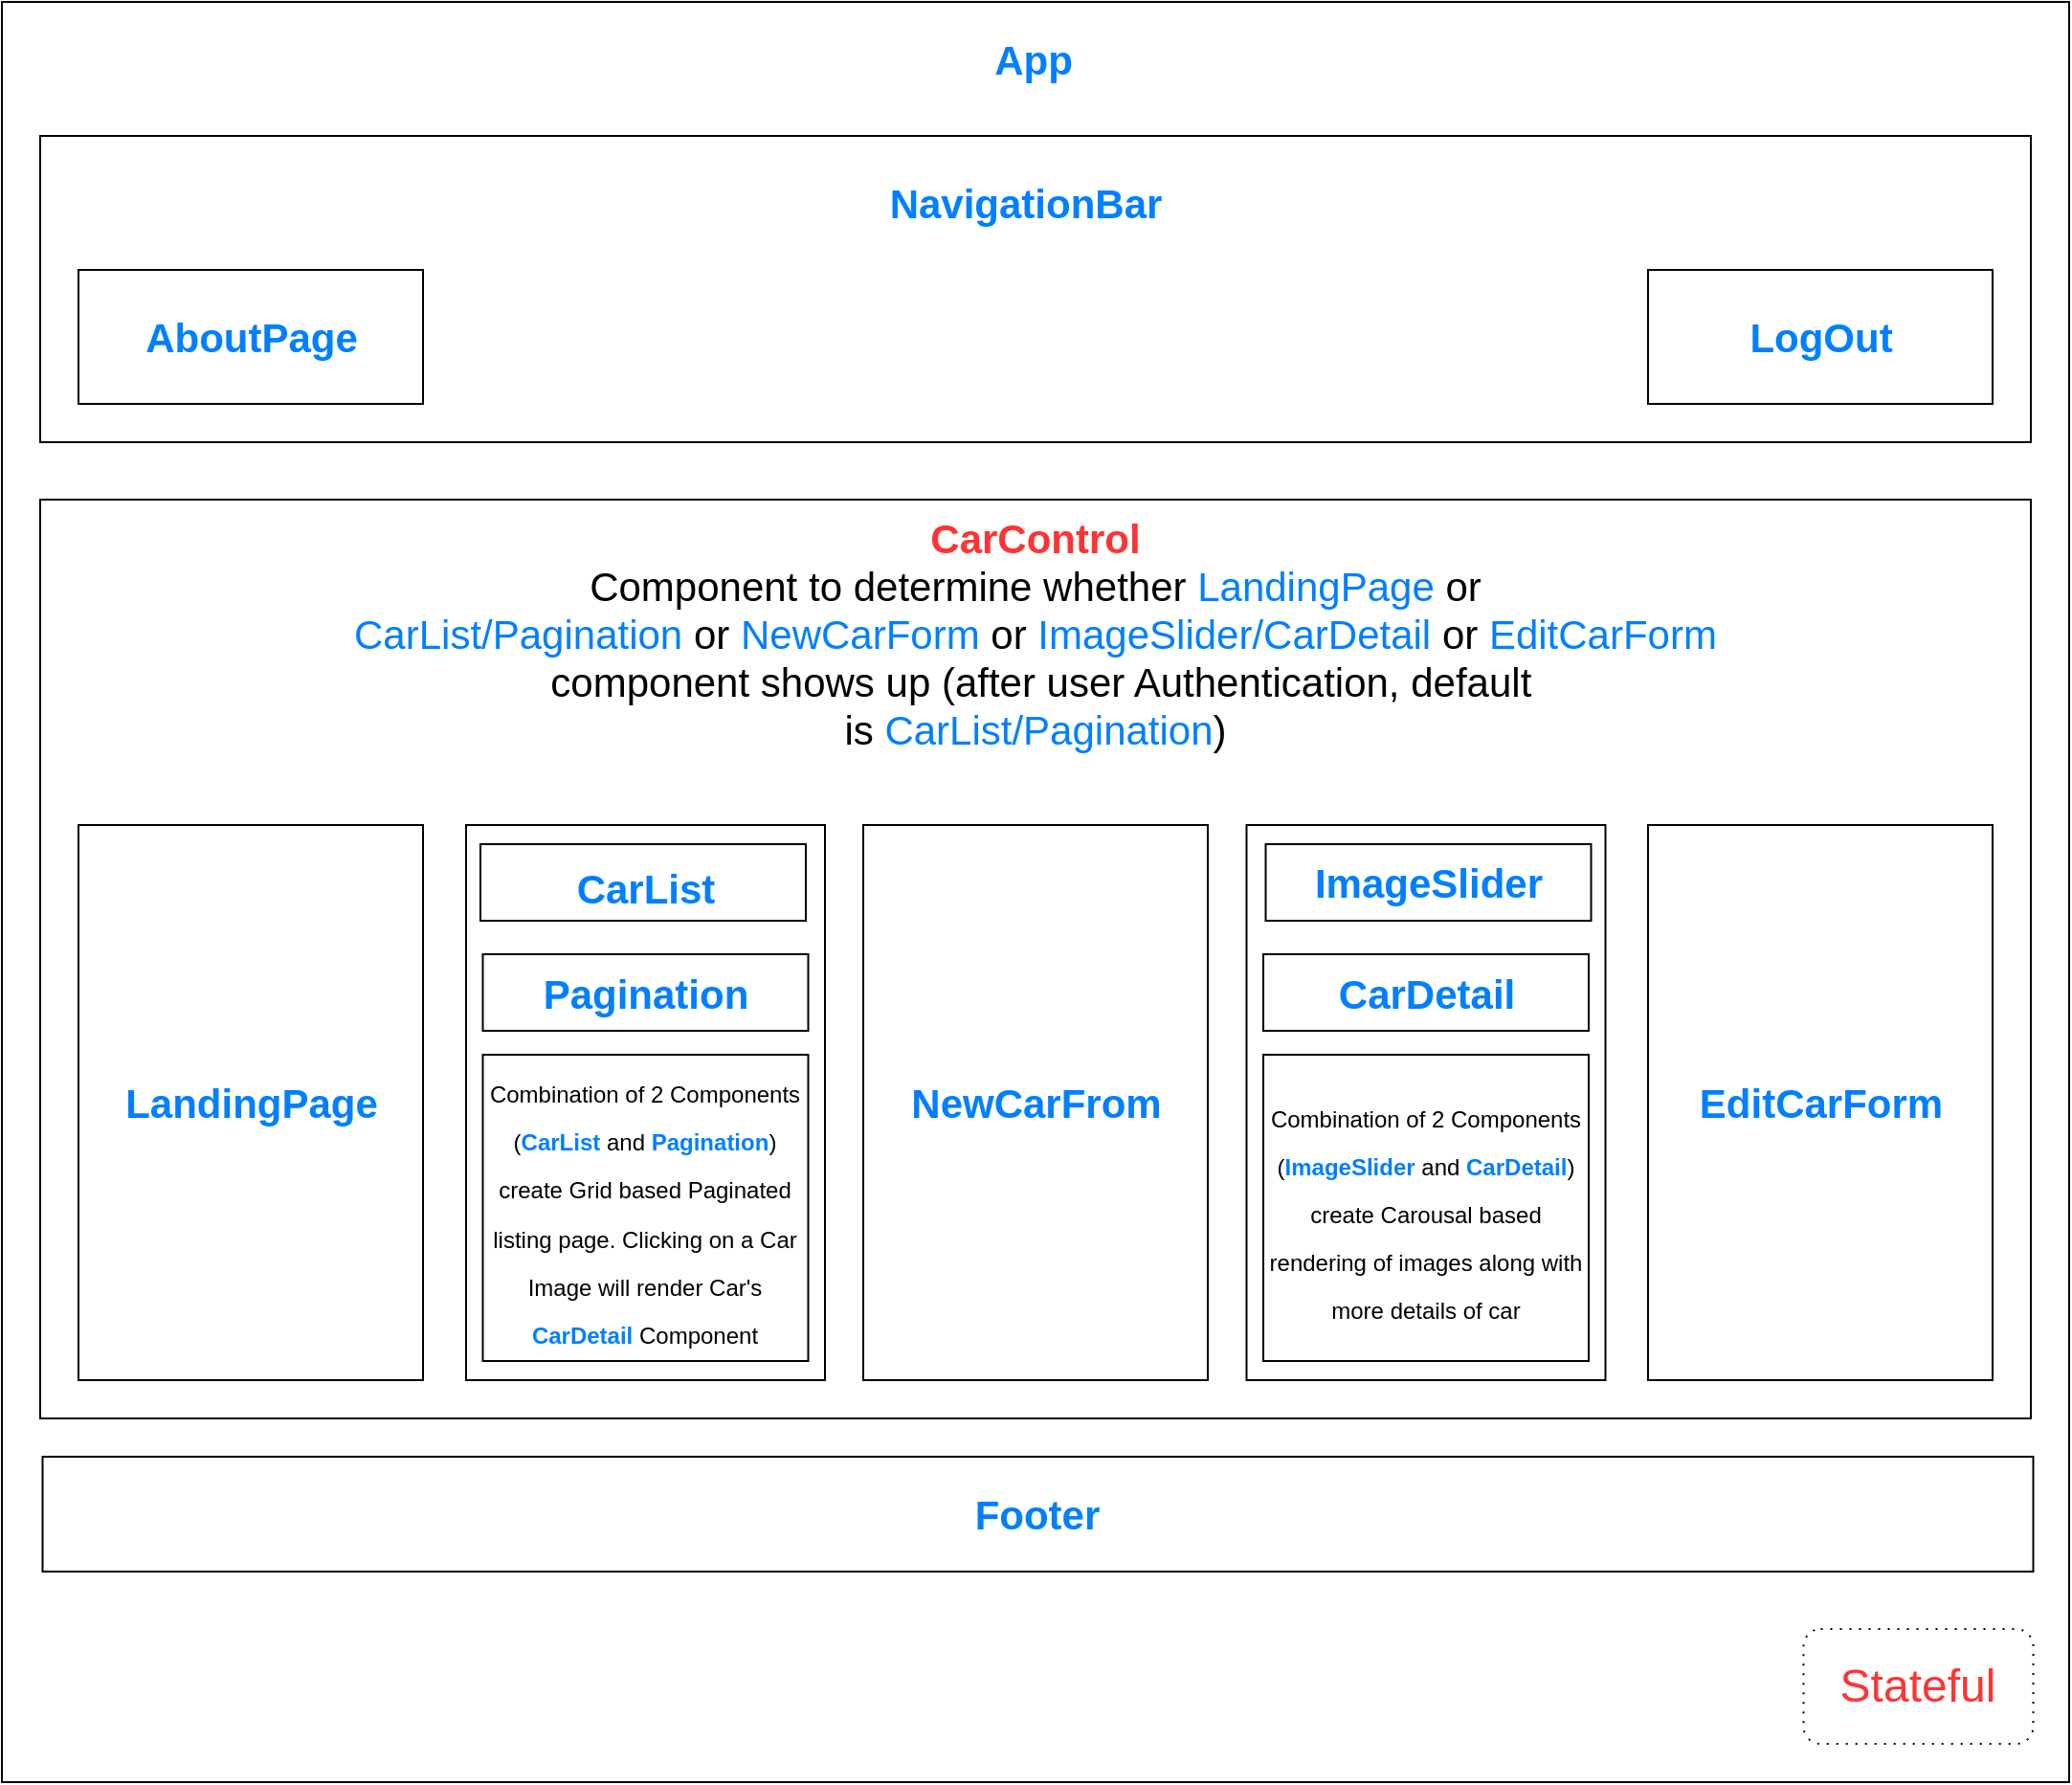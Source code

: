 <mxfile version="15.5.0" type="device"><diagram id="XFE1ZuW2QASSTZdS9oYZ" name="Page-1"><mxGraphModel dx="2031" dy="1089" grid="1" gridSize="10" guides="1" tooltips="1" connect="1" arrows="1" fold="1" page="1" pageScale="1" pageWidth="850" pageHeight="1100" math="0" shadow="0"><root><mxCell id="0"/><mxCell id="1" parent="0"/><mxCell id="7ZmbY2_499dsV70YBhii-78" value="" style="rounded=0;whiteSpace=wrap;html=1;fontSize=12;" vertex="1" parent="1"><mxGeometry x="20" y="20" width="1080" height="930" as="geometry"/></mxCell><mxCell id="kVYslgFNzXfvfW45FNZ4-22" value="&lt;b style=&quot;font-size: 21px&quot;&gt;&lt;font style=&quot;font-size: 21px&quot; color=&quot;#007fff&quot;&gt;App&lt;/font&gt;&lt;/b&gt;" style="text;html=1;strokeColor=none;fillColor=none;align=center;verticalAlign=middle;whiteSpace=wrap;rounded=0;glass=0;fontSize=21;" parent="1" vertex="1"><mxGeometry x="538.75" y="40" width="40" height="20" as="geometry"/></mxCell><mxCell id="7ZmbY2_499dsV70YBhii-35" value="" style="rounded=0;whiteSpace=wrap;html=1;fontSize=12;" vertex="1" parent="1"><mxGeometry x="40" y="280" width="1040" height="480" as="geometry"/></mxCell><mxCell id="7ZmbY2_499dsV70YBhii-60" value="&lt;font style=&quot;font-size: 21px&quot;&gt;&lt;b style=&quot;font-size: 21px&quot;&gt;&lt;font color=&quot;#ff3333&quot;&gt;CarControl&lt;/font&gt;&lt;/b&gt;&lt;br style=&quot;font-size: 21px&quot;&gt;&lt;font style=&quot;font-size: 21px&quot;&gt;Component to determine whether &lt;font color=&quot;#007fff&quot;&gt;LandingPage&amp;nbsp;&lt;/font&gt;or &lt;font color=&quot;#007fff&quot;&gt;CarList/Pagination&amp;nbsp;&lt;/font&gt;or&amp;nbsp;&lt;font color=&quot;#007fff&quot;&gt;NewCarForm&amp;nbsp;&lt;/font&gt;or&amp;nbsp;&lt;font color=&quot;#007fff&quot;&gt;ImageSlider/CarDetail&amp;nbsp;&lt;/font&gt;or&amp;nbsp;&lt;font color=&quot;#007fff&quot;&gt;EditCarForm&lt;/font&gt;&lt;font color=&quot;#007fff&quot;&gt;&lt;br&gt;&amp;nbsp;&lt;/font&gt;component shows up (after user Authentication, default is&amp;nbsp;&lt;span style=&quot;color: rgb(0 , 127 , 255)&quot;&gt;CarList/Pagination&lt;/span&gt;)&lt;/font&gt;&lt;/font&gt;" style="text;html=1;strokeColor=none;fillColor=none;align=center;verticalAlign=middle;whiteSpace=wrap;rounded=0;glass=0;fontSize=21;" vertex="1" parent="1"><mxGeometry x="215" y="310" width="690" height="80" as="geometry"/></mxCell><mxCell id="7ZmbY2_499dsV70YBhii-88" value="" style="rounded=0;whiteSpace=wrap;html=1;fontSize=12;" vertex="1" parent="1"><mxGeometry x="60" y="450" width="180" height="290" as="geometry"/></mxCell><mxCell id="7ZmbY2_499dsV70YBhii-89" value="&lt;font style=&quot;font-size: 21px&quot; color=&quot;#007fff&quot;&gt;&lt;b style=&quot;font-size: 21px&quot;&gt;LandingPage&lt;/b&gt;&lt;/font&gt;" style="text;html=1;strokeColor=none;fillColor=none;align=center;verticalAlign=middle;whiteSpace=wrap;rounded=0;glass=0;fontSize=21;" vertex="1" parent="1"><mxGeometry x="128.75" y="585" width="42.5" height="20" as="geometry"/></mxCell><mxCell id="7ZmbY2_499dsV70YBhii-90" value="" style="rounded=0;whiteSpace=wrap;html=1;fontSize=12;" vertex="1" parent="1"><mxGeometry x="262.5" y="450" width="187.5" height="290" as="geometry"/></mxCell><mxCell id="7ZmbY2_499dsV70YBhii-91" value="&lt;font style=&quot;font-size: 12px&quot;&gt;Combination of 2 Components (&lt;b&gt;&lt;font color=&quot;#007fff&quot;&gt;CarList&amp;nbsp;&lt;/font&gt;&lt;/b&gt;and&amp;nbsp;&lt;b&gt;&lt;font color=&quot;#007fff&quot;&gt;Pagination&lt;/font&gt;&lt;/b&gt;) create Grid based Paginated listing page. Clicking on a Car Image&amp;nbsp;will render Car's &lt;b&gt;&lt;font color=&quot;#007fff&quot;&gt;CarDetail&amp;nbsp;&lt;/font&gt;&lt;/b&gt;Component&lt;/font&gt;" style="rounded=0;whiteSpace=wrap;html=1;glass=0;fontSize=21;" vertex="1" parent="1"><mxGeometry x="271.25" y="570" width="170" height="160" as="geometry"/></mxCell><mxCell id="7ZmbY2_499dsV70YBhii-92" value="" style="rounded=0;whiteSpace=wrap;html=1;fontSize=14;" vertex="1" parent="1"><mxGeometry x="271.25" y="517.5" width="170" height="40" as="geometry"/></mxCell><mxCell id="7ZmbY2_499dsV70YBhii-93" value="&lt;font style=&quot;font-size: 21px&quot; color=&quot;#007fff&quot;&gt;&lt;b style=&quot;font-size: 21px&quot;&gt;Pagination&lt;/b&gt;&lt;/font&gt;" style="text;html=1;strokeColor=none;fillColor=none;align=center;verticalAlign=middle;whiteSpace=wrap;rounded=0;glass=0;fontSize=21;" vertex="1" parent="1"><mxGeometry x="330" y="535" width="52.5" height="5" as="geometry"/></mxCell><mxCell id="7ZmbY2_499dsV70YBhii-94" value="" style="rounded=0;whiteSpace=wrap;html=1;fontSize=14;" vertex="1" parent="1"><mxGeometry x="270" y="460" width="170" height="40" as="geometry"/></mxCell><mxCell id="7ZmbY2_499dsV70YBhii-95" value="&lt;font style=&quot;font-size: 21px&quot; color=&quot;#007fff&quot;&gt;&lt;b style=&quot;font-size: 21px&quot;&gt;CarList&lt;/b&gt;&lt;/font&gt;" style="text;html=1;strokeColor=none;fillColor=none;align=center;verticalAlign=middle;whiteSpace=wrap;rounded=0;glass=0;fontSize=21;" vertex="1" parent="1"><mxGeometry x="335" y="480" width="42.5" height="5" as="geometry"/></mxCell><mxCell id="7ZmbY2_499dsV70YBhii-98" value="" style="rounded=0;whiteSpace=wrap;html=1;fontSize=12;" vertex="1" parent="1"><mxGeometry x="470" y="450" width="180" height="290" as="geometry"/></mxCell><mxCell id="7ZmbY2_499dsV70YBhii-99" value="&lt;font style=&quot;font-size: 21px&quot; color=&quot;#007fff&quot;&gt;&lt;b style=&quot;font-size: 21px&quot;&gt;NewCarFrom&lt;/b&gt;&lt;/font&gt;" style="text;html=1;strokeColor=none;fillColor=none;align=center;verticalAlign=middle;whiteSpace=wrap;rounded=0;glass=0;fontSize=21;" vertex="1" parent="1"><mxGeometry x="538.75" y="585" width="42.5" height="20" as="geometry"/></mxCell><mxCell id="7ZmbY2_499dsV70YBhii-101" value="" style="rounded=0;whiteSpace=wrap;html=1;fontSize=12;" vertex="1" parent="1"><mxGeometry x="670.25" y="450" width="187.5" height="290" as="geometry"/></mxCell><mxCell id="7ZmbY2_499dsV70YBhii-102" value="&lt;font style=&quot;font-size: 12px&quot;&gt;Combination of 2 Components (&lt;b&gt;&lt;font color=&quot;#007fff&quot;&gt;ImageSlider&amp;nbsp;&lt;/font&gt;&lt;/b&gt;and&amp;nbsp;&lt;b&gt;&lt;font color=&quot;#007fff&quot;&gt;CarDetail&lt;/font&gt;&lt;/b&gt;) create Carousal based rendering of images along with more details of car&lt;/font&gt;" style="rounded=0;whiteSpace=wrap;html=1;glass=0;fontSize=21;" vertex="1" parent="1"><mxGeometry x="679" y="570" width="170" height="160" as="geometry"/></mxCell><mxCell id="7ZmbY2_499dsV70YBhii-103" value="" style="rounded=0;whiteSpace=wrap;html=1;fontSize=14;" vertex="1" parent="1"><mxGeometry x="679" y="517.5" width="170" height="40" as="geometry"/></mxCell><mxCell id="7ZmbY2_499dsV70YBhii-104" value="&lt;font style=&quot;font-size: 21px&quot; color=&quot;#007fff&quot;&gt;&lt;b style=&quot;font-size: 21px&quot;&gt;CarDetail&lt;/b&gt;&lt;/font&gt;" style="text;html=1;strokeColor=none;fillColor=none;align=center;verticalAlign=middle;whiteSpace=wrap;rounded=0;glass=0;fontSize=21;" vertex="1" parent="1"><mxGeometry x="737.75" y="535" width="52.5" height="5" as="geometry"/></mxCell><mxCell id="7ZmbY2_499dsV70YBhii-106" value="" style="rounded=0;whiteSpace=wrap;html=1;fontSize=14;" vertex="1" parent="1"><mxGeometry x="680.25" y="460" width="170" height="40" as="geometry"/></mxCell><mxCell id="7ZmbY2_499dsV70YBhii-107" value="&lt;font style=&quot;font-size: 21px&quot; color=&quot;#007fff&quot;&gt;&lt;b style=&quot;font-size: 21px&quot;&gt;ImageSlider&lt;/b&gt;&lt;/font&gt;" style="text;html=1;strokeColor=none;fillColor=none;align=center;verticalAlign=middle;whiteSpace=wrap;rounded=0;glass=0;fontSize=21;" vertex="1" parent="1"><mxGeometry x="739" y="477.5" width="52.5" height="5" as="geometry"/></mxCell><mxCell id="7ZmbY2_499dsV70YBhii-108" value="" style="rounded=0;whiteSpace=wrap;html=1;fontSize=12;" vertex="1" parent="1"><mxGeometry x="880" y="450" width="180" height="290" as="geometry"/></mxCell><mxCell id="7ZmbY2_499dsV70YBhii-109" value="&lt;font style=&quot;font-size: 21px&quot; color=&quot;#007fff&quot;&gt;&lt;b style=&quot;font-size: 21px&quot;&gt;EditCarForm&lt;/b&gt;&lt;/font&gt;" style="text;html=1;strokeColor=none;fillColor=none;align=center;verticalAlign=middle;whiteSpace=wrap;rounded=0;glass=0;fontSize=21;" vertex="1" parent="1"><mxGeometry x="948.75" y="585" width="42.5" height="20" as="geometry"/></mxCell><mxCell id="7ZmbY2_499dsV70YBhii-110" value="&lt;font style=&quot;font-size: 21px&quot; color=&quot;#007fff&quot;&gt;&lt;b style=&quot;font-size: 21px&quot;&gt;Footer&lt;/b&gt;&lt;/font&gt;" style="rounded=0;whiteSpace=wrap;html=1;glass=0;fontSize=21;align=center;" vertex="1" parent="1"><mxGeometry x="41.25" y="780" width="1040" height="60" as="geometry"/></mxCell><mxCell id="7ZmbY2_499dsV70YBhii-112" value="&lt;font style=&quot;font-size: 24px&quot; color=&quot;#ff3333&quot;&gt;Stateful&lt;/font&gt;" style="rounded=1;whiteSpace=wrap;html=1;dashed=1;dashPattern=1 4;" vertex="1" parent="1"><mxGeometry x="961.25" y="870" width="120" height="60" as="geometry"/></mxCell><mxCell id="7ZmbY2_499dsV70YBhii-117" value="&lt;span style=&quot;color: rgba(0 , 0 , 0 , 0) ; font-family: monospace ; font-size: 0px&quot;&gt;%3CmxGraphModel%3E%3Croot%3E%3CmxCell%20id%3D%220%22%2F%3E%3CmxCell%20id%3D%221%22%20parent%3D%220%22%2F%3E%3CmxCell%20id%3D%222%22%20value%3D%22%26lt%3Bfont%20style%3D%26quot%3Bfont-size%3A%2021px%26quot%3B%26gt%3B%26lt%3Bb%20style%3D%26quot%3Bfont-size%3A%2021px%26quot%3B%26gt%3B%26lt%3Bfont%20color%3D%26quot%3B%23ff3333%26quot%3B%26gt%3BCarControl%26lt%3B%2Ffont%26gt%3B%26lt%3B%2Fb%26gt%3B%26lt%3Bbr%20style%3D%26quot%3Bfont-size%3A%2021px%26quot%3B%26gt%3B%26lt%3Bfont%20style%3D%26quot%3Bfont-size%3A%2021px%26quot%3B%26gt%3BComponent%20to%20determine%20whether%20%26lt%3Bfont%20color%3D%26quot%3B%23007fff%26quot%3B%26gt%3BLandingPage%26amp%3Bnbsp%3B%26lt%3B%2Ffont%26gt%3Bor%20%26lt%3Bfont%20color%3D%26quot%3B%23007fff%26quot%3B%26gt%3BCarList%2FPagination%26amp%3Bnbsp%3B%26lt%3B%2Ffont%26gt%3Bor%26amp%3Bnbsp%3B%26lt%3Bfont%20color%3D%26quot%3B%23007fff%26quot%3B%26gt%3BNewCarForm%26amp%3Bnbsp%3B%26lt%3B%2Ffont%26gt%3Bor%26amp%3Bnbsp%3B%26lt%3Bfont%20color%3D%26quot%3B%23007fff%26quot%3B%26gt%3BImageSlider%2FCarDetail%26amp%3Bnbsp%3B%26lt%3B%2Ffont%26gt%3Bor%26amp%3Bnbsp%3B%26lt%3Bfont%20color%3D%26quot%3B%23007fff%26quot%3B%26gt%3BEditCarForm%26lt%3B%2Ffont%26gt%3B%26lt%3Bfont%20color%3D%26quot%3B%23007fff%26quot%3B%26gt%3B%26lt%3Bbr%26gt%3B%26amp%3Bnbsp%3B%26lt%3B%2Ffont%26gt%3Bcomponent%20shows%20up%20(default%20is%20CarList)%26lt%3B%2Ffont%26gt%3B%26lt%3B%2Ffont%26gt%3B%22%20style%3D%22text%3Bhtml%3D1%3BstrokeColor%3Dnone%3BfillColor%3Dnone%3Balign%3Dcenter%3BverticalAlign%3Dmiddle%3BwhiteSpace%3Dwrap%3Brounded%3D0%3Bglass%3D0%3BfontSize%3D21%3B%22%20vertex%3D%221%22%20parent%3D%221%22%3E%3CmxGeometry%20x%3D%22215%22%20y%3D%22300%22%20width%3D%22690%22%20height%3D%2280%22%20as%3D%22geometry%22%2F%3E%3C%2FmxCell%3E%3C%2Froot%3E%3C%2FmxGraphModel%3E&lt;/span&gt;" style="rounded=0;whiteSpace=wrap;html=1;fontSize=12;" vertex="1" parent="1"><mxGeometry x="40" y="90" width="1040" height="160" as="geometry"/></mxCell><mxCell id="7ZmbY2_499dsV70YBhii-118" value="&lt;font style=&quot;font-size: 21px&quot;&gt;&lt;b style=&quot;color: rgb(0 , 127 , 255)&quot;&gt;NavigationBar&lt;/b&gt;&lt;br&gt;&lt;/font&gt;" style="text;html=1;strokeColor=none;fillColor=none;align=center;verticalAlign=middle;whiteSpace=wrap;rounded=0;glass=0;fontSize=21;" vertex="1" parent="1"><mxGeometry x="210" y="110" width="690" height="30" as="geometry"/></mxCell><mxCell id="7ZmbY2_499dsV70YBhii-120" value="" style="rounded=0;whiteSpace=wrap;html=1;fontSize=12;" vertex="1" parent="1"><mxGeometry x="60" y="160" width="180" height="70" as="geometry"/></mxCell><mxCell id="7ZmbY2_499dsV70YBhii-121" value="&lt;font style=&quot;font-size: 21px&quot; color=&quot;#007fff&quot;&gt;&lt;b style=&quot;font-size: 21px&quot;&gt;AboutPage&lt;/b&gt;&lt;/font&gt;" style="text;html=1;strokeColor=none;fillColor=none;align=center;verticalAlign=middle;whiteSpace=wrap;rounded=0;glass=0;fontSize=21;" vertex="1" parent="1"><mxGeometry x="128.75" y="185" width="42.5" height="20" as="geometry"/></mxCell><mxCell id="7ZmbY2_499dsV70YBhii-123" value="" style="rounded=0;whiteSpace=wrap;html=1;fontSize=12;" vertex="1" parent="1"><mxGeometry x="880" y="160" width="180" height="70" as="geometry"/></mxCell><mxCell id="7ZmbY2_499dsV70YBhii-124" value="&lt;font color=&quot;#007fff&quot;&gt;&lt;b&gt;LogOut&lt;/b&gt;&lt;/font&gt;" style="text;html=1;strokeColor=none;fillColor=none;align=center;verticalAlign=middle;whiteSpace=wrap;rounded=0;glass=0;fontSize=21;" vertex="1" parent="1"><mxGeometry x="948.75" y="185" width="42.5" height="20" as="geometry"/></mxCell></root></mxGraphModel></diagram></mxfile>